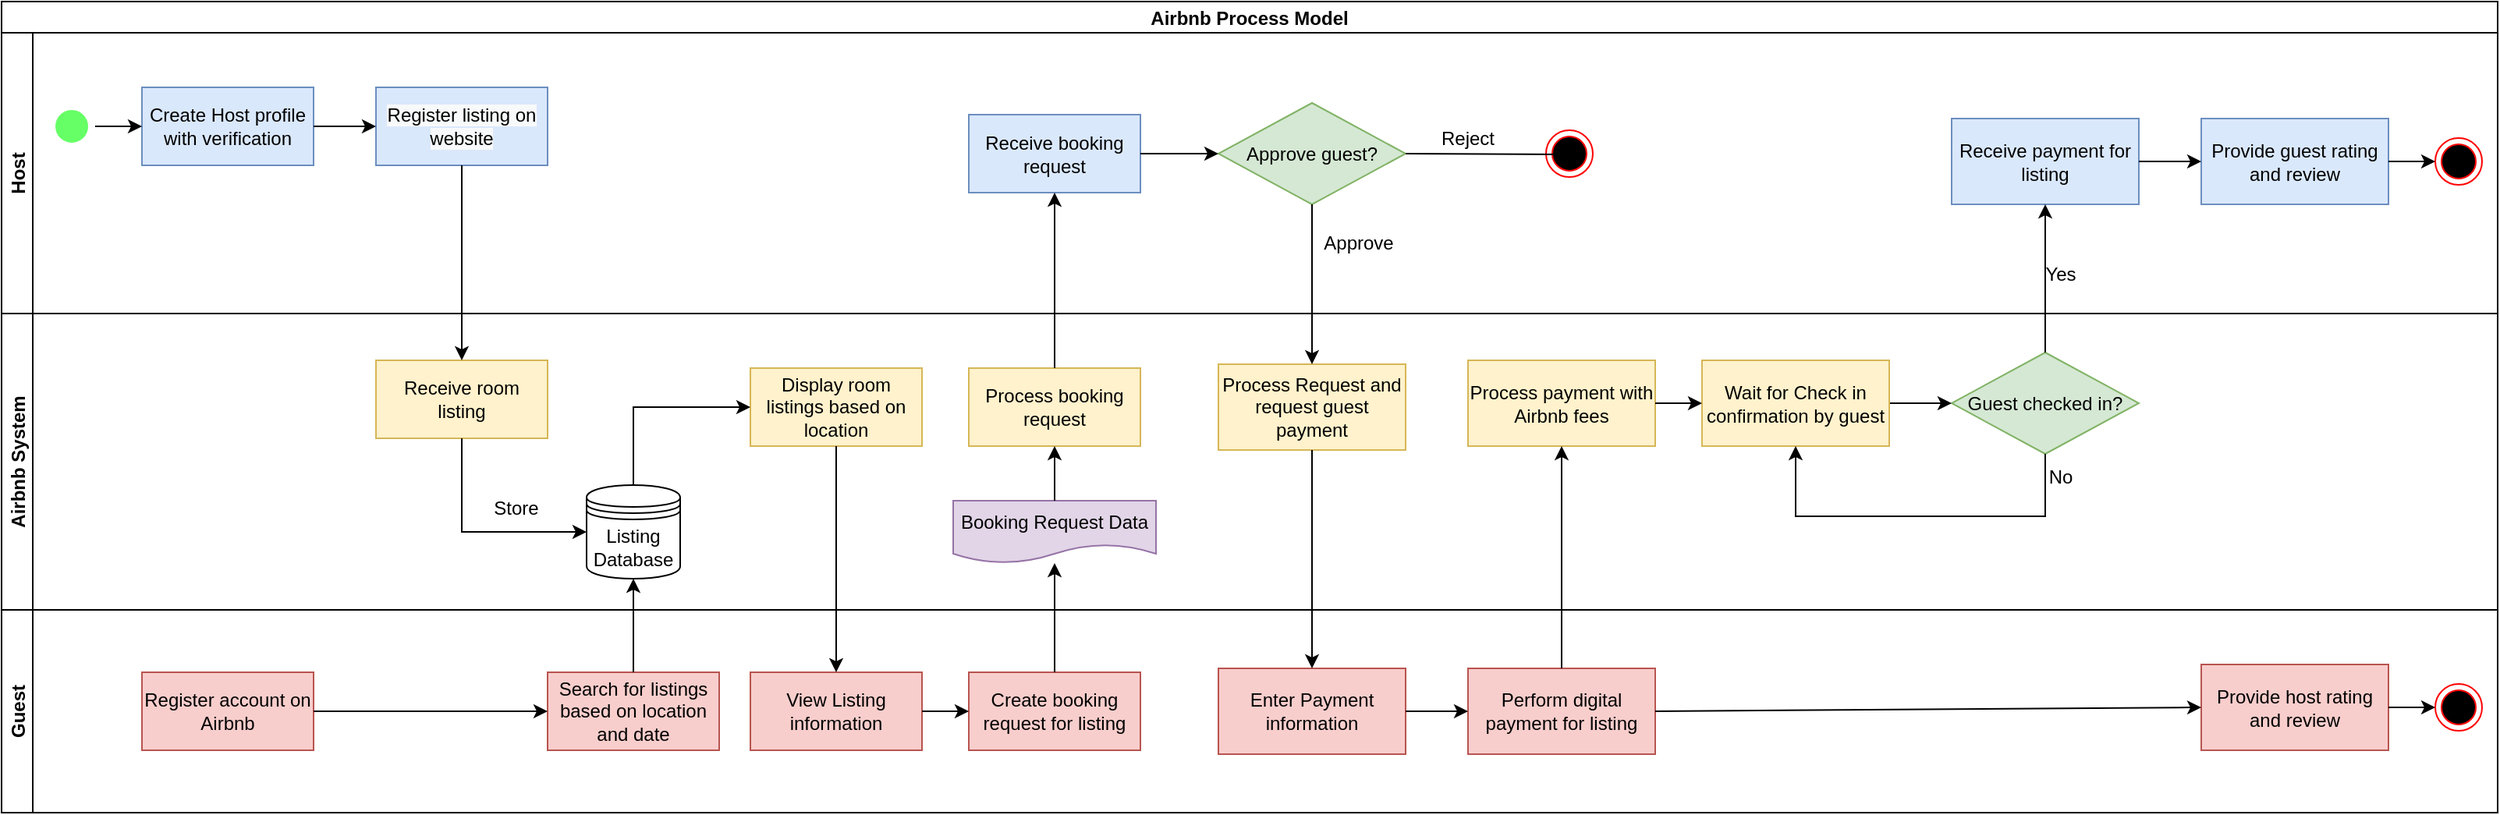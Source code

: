 <mxfile version="15.6.6" type="github">
  <diagram name="Page-1" id="e7e014a7-5840-1c2e-5031-d8a46d1fe8dd">
    <mxGraphModel dx="1955" dy="1170" grid="1" gridSize="10" guides="1" tooltips="1" connect="1" arrows="1" fold="1" page="1" pageScale="1" pageWidth="1169" pageHeight="826" background="none" math="0" shadow="0">
      <root>
        <mxCell id="0" />
        <mxCell id="1" parent="0" />
        <mxCell id="20" value="" style="endArrow=open;strokeColor=#FF0000;endFill=1;rounded=0" parent="1" edge="1">
          <mxGeometry relative="1" as="geometry">
            <mxPoint x="464.5" y="478" as="targetPoint" />
          </mxGeometry>
        </mxCell>
        <mxCell id="Uxc4Kmj1n3rFb8_PSOaM-61" value="Airbnb Process Model" style="swimlane;childLayout=stackLayout;resizeParent=1;resizeParentMax=0;horizontal=1;startSize=20;horizontalStack=0;" parent="1" vertex="1">
          <mxGeometry x="30" y="200" width="1600" height="520" as="geometry" />
        </mxCell>
        <mxCell id="Uxc4Kmj1n3rFb8_PSOaM-62" value="Host" style="swimlane;startSize=20;horizontal=0;" parent="Uxc4Kmj1n3rFb8_PSOaM-61" vertex="1">
          <mxGeometry y="20" width="1600" height="180" as="geometry" />
        </mxCell>
        <mxCell id="5" value="" style="ellipse;shape=startState;fillColor=#66FF66;strokeColor=#FFFFFF;rotation=-90;fontColor=default;" parent="Uxc4Kmj1n3rFb8_PSOaM-62" vertex="1">
          <mxGeometry x="30" y="45" width="30" height="30" as="geometry" />
        </mxCell>
        <mxCell id="Uxc4Kmj1n3rFb8_PSOaM-41" value="Create Host profile with verification" style="rounded=0;whiteSpace=wrap;html=1;rotation=0;fillColor=#dae8fc;strokeColor=#6c8ebf;fontColor=default;" parent="Uxc4Kmj1n3rFb8_PSOaM-62" vertex="1">
          <mxGeometry x="90" y="35" width="110" height="50" as="geometry" />
        </mxCell>
        <mxCell id="Uxc4Kmj1n3rFb8_PSOaM-65" value="&#xa;&#xa;&lt;span style=&quot;font-family: helvetica; font-size: 12px; font-style: normal; font-weight: 400; letter-spacing: normal; text-align: center; text-indent: 0px; text-transform: none; word-spacing: 0px; background-color: rgb(248, 249, 250); display: inline; float: none;&quot;&gt;Register listing on website&lt;/span&gt;&#xa;&#xa;" style="rounded=0;whiteSpace=wrap;html=1;rotation=0;fillColor=#dae8fc;strokeColor=#6c8ebf;fontColor=default;" parent="Uxc4Kmj1n3rFb8_PSOaM-62" vertex="1">
          <mxGeometry x="240" y="35" width="110" height="50" as="geometry" />
        </mxCell>
        <mxCell id="Uxc4Kmj1n3rFb8_PSOaM-75" value="Receive booking request" style="rounded=0;whiteSpace=wrap;html=1;rotation=0;fillColor=#dae8fc;strokeColor=#6c8ebf;fontColor=default;" parent="Uxc4Kmj1n3rFb8_PSOaM-62" vertex="1">
          <mxGeometry x="620" y="52.5" width="110" height="50" as="geometry" />
        </mxCell>
        <mxCell id="Uxc4Kmj1n3rFb8_PSOaM-76" value="Approve guest?" style="rhombus;whiteSpace=wrap;html=1;fillColor=#d5e8d4;strokeColor=#82b366;fontColor=default;" parent="Uxc4Kmj1n3rFb8_PSOaM-62" vertex="1">
          <mxGeometry x="780" y="45" width="120" height="65" as="geometry" />
        </mxCell>
        <mxCell id="Uxc4Kmj1n3rFb8_PSOaM-83" value="Receive payment for listing" style="rounded=0;whiteSpace=wrap;html=1;fillColor=#dae8fc;strokeColor=#6c8ebf;fontColor=default;" parent="Uxc4Kmj1n3rFb8_PSOaM-62" vertex="1">
          <mxGeometry x="1250" y="55" width="120" height="55" as="geometry" />
        </mxCell>
        <mxCell id="Uxc4Kmj1n3rFb8_PSOaM-84" value="" style="endArrow=classic;html=1;rounded=0;exitX=0.5;exitY=1;exitDx=0;exitDy=0;entryX=0;entryY=0.5;entryDx=0;entryDy=0;" parent="Uxc4Kmj1n3rFb8_PSOaM-62" source="5" target="Uxc4Kmj1n3rFb8_PSOaM-41" edge="1">
          <mxGeometry width="50" height="50" relative="1" as="geometry">
            <mxPoint x="-140" y="170" as="sourcePoint" />
            <mxPoint x="-90" y="120" as="targetPoint" />
          </mxGeometry>
        </mxCell>
        <mxCell id="Uxc4Kmj1n3rFb8_PSOaM-85" value="" style="endArrow=classic;html=1;rounded=0;exitX=1;exitY=0.5;exitDx=0;exitDy=0;entryX=0;entryY=0.5;entryDx=0;entryDy=0;" parent="Uxc4Kmj1n3rFb8_PSOaM-62" source="Uxc4Kmj1n3rFb8_PSOaM-41" target="Uxc4Kmj1n3rFb8_PSOaM-65" edge="1">
          <mxGeometry width="50" height="50" relative="1" as="geometry">
            <mxPoint x="-130" y="180" as="sourcePoint" />
            <mxPoint x="-80" y="130" as="targetPoint" />
          </mxGeometry>
        </mxCell>
        <mxCell id="Uxc4Kmj1n3rFb8_PSOaM-97" value="" style="endArrow=classic;html=1;rounded=0;exitX=1;exitY=0.5;exitDx=0;exitDy=0;entryX=0;entryY=0.5;entryDx=0;entryDy=0;" parent="Uxc4Kmj1n3rFb8_PSOaM-62" source="Uxc4Kmj1n3rFb8_PSOaM-75" target="Uxc4Kmj1n3rFb8_PSOaM-76" edge="1">
          <mxGeometry width="50" height="50" relative="1" as="geometry">
            <mxPoint x="860" y="580" as="sourcePoint" />
            <mxPoint x="910" y="530" as="targetPoint" />
          </mxGeometry>
        </mxCell>
        <mxCell id="Uxc4Kmj1n3rFb8_PSOaM-99" value="" style="ellipse;html=1;shape=endState;fillColor=#000000;strokeColor=#ff0000;" parent="Uxc4Kmj1n3rFb8_PSOaM-62" vertex="1">
          <mxGeometry x="990" y="62.5" width="30" height="30" as="geometry" />
        </mxCell>
        <mxCell id="Uxc4Kmj1n3rFb8_PSOaM-109" value="Provide guest rating and review" style="rounded=0;whiteSpace=wrap;html=1;fillColor=#dae8fc;strokeColor=#6c8ebf;fontColor=default;" parent="Uxc4Kmj1n3rFb8_PSOaM-62" vertex="1">
          <mxGeometry x="1410" y="55" width="120" height="55" as="geometry" />
        </mxCell>
        <mxCell id="Uxc4Kmj1n3rFb8_PSOaM-113" value="" style="endArrow=classic;html=1;rounded=0;exitX=1;exitY=0.5;exitDx=0;exitDy=0;entryX=0;entryY=0.5;entryDx=0;entryDy=0;" parent="Uxc4Kmj1n3rFb8_PSOaM-62" source="Uxc4Kmj1n3rFb8_PSOaM-83" target="Uxc4Kmj1n3rFb8_PSOaM-109" edge="1">
          <mxGeometry width="50" height="50" relative="1" as="geometry">
            <mxPoint x="1680" y="180" as="sourcePoint" />
            <mxPoint x="1730" y="130" as="targetPoint" />
          </mxGeometry>
        </mxCell>
        <mxCell id="Uxc4Kmj1n3rFb8_PSOaM-114" value="" style="ellipse;html=1;shape=endState;fillColor=#000000;strokeColor=#ff0000;" parent="Uxc4Kmj1n3rFb8_PSOaM-62" vertex="1">
          <mxGeometry x="1560" y="67.5" width="30" height="30" as="geometry" />
        </mxCell>
        <mxCell id="Uxc4Kmj1n3rFb8_PSOaM-115" value="" style="endArrow=classic;html=1;rounded=0;exitX=1;exitY=0.5;exitDx=0;exitDy=0;entryX=0;entryY=0.5;entryDx=0;entryDy=0;" parent="Uxc4Kmj1n3rFb8_PSOaM-62" source="Uxc4Kmj1n3rFb8_PSOaM-109" target="Uxc4Kmj1n3rFb8_PSOaM-114" edge="1">
          <mxGeometry width="50" height="50" relative="1" as="geometry">
            <mxPoint x="1700" y="160" as="sourcePoint" />
            <mxPoint x="1750" y="110" as="targetPoint" />
          </mxGeometry>
        </mxCell>
        <mxCell id="Uxc4Kmj1n3rFb8_PSOaM-118" value="Reject" style="text;html=1;strokeColor=none;fillColor=none;align=center;verticalAlign=middle;whiteSpace=wrap;rounded=0;" parent="Uxc4Kmj1n3rFb8_PSOaM-62" vertex="1">
          <mxGeometry x="910" y="52.5" width="60" height="30" as="geometry" />
        </mxCell>
        <mxCell id="Uxc4Kmj1n3rFb8_PSOaM-119" value="Approve" style="text;html=1;strokeColor=none;fillColor=none;align=center;verticalAlign=middle;whiteSpace=wrap;rounded=0;" parent="Uxc4Kmj1n3rFb8_PSOaM-62" vertex="1">
          <mxGeometry x="840" y="120" width="60" height="30" as="geometry" />
        </mxCell>
        <mxCell id="Uxc4Kmj1n3rFb8_PSOaM-123" value="Yes" style="text;html=1;strokeColor=none;fillColor=none;align=center;verticalAlign=middle;whiteSpace=wrap;rounded=0;" parent="Uxc4Kmj1n3rFb8_PSOaM-62" vertex="1">
          <mxGeometry x="1290" y="140" width="60" height="30" as="geometry" />
        </mxCell>
        <mxCell id="Uxc4Kmj1n3rFb8_PSOaM-63" value="Airbnb System" style="swimlane;startSize=20;horizontal=0;" parent="Uxc4Kmj1n3rFb8_PSOaM-61" vertex="1">
          <mxGeometry y="200" width="1600" height="190" as="geometry" />
        </mxCell>
        <mxCell id="Uxc4Kmj1n3rFb8_PSOaM-66" value="Receive room listing" style="rounded=0;whiteSpace=wrap;html=1;rotation=0;fillColor=#fff2cc;strokeColor=#d6b656;fontColor=default;" parent="Uxc4Kmj1n3rFb8_PSOaM-63" vertex="1">
          <mxGeometry x="240" y="30" width="110" height="50" as="geometry" />
        </mxCell>
        <mxCell id="Uxc4Kmj1n3rFb8_PSOaM-70" value="Display room listings based on location" style="rounded=0;whiteSpace=wrap;html=1;rotation=0;fillColor=#fff2cc;strokeColor=#d6b656;fontColor=default;" parent="Uxc4Kmj1n3rFb8_PSOaM-63" vertex="1">
          <mxGeometry x="480" y="35" width="110" height="50" as="geometry" />
        </mxCell>
        <mxCell id="Uxc4Kmj1n3rFb8_PSOaM-71" value="Listing Database" style="shape=datastore;whiteSpace=wrap;html=1;" parent="Uxc4Kmj1n3rFb8_PSOaM-63" vertex="1">
          <mxGeometry x="375" y="110" width="60" height="60" as="geometry" />
        </mxCell>
        <mxCell id="Uxc4Kmj1n3rFb8_PSOaM-74" value="Process booking request" style="rounded=0;whiteSpace=wrap;html=1;rotation=0;fillColor=#fff2cc;strokeColor=#d6b656;fontColor=default;" parent="Uxc4Kmj1n3rFb8_PSOaM-63" vertex="1">
          <mxGeometry x="620" y="35" width="110" height="50" as="geometry" />
        </mxCell>
        <mxCell id="Uxc4Kmj1n3rFb8_PSOaM-78" value="Process Request and request guest payment" style="rounded=0;whiteSpace=wrap;html=1;fillColor=#fff2cc;strokeColor=#d6b656;fontColor=default;" parent="Uxc4Kmj1n3rFb8_PSOaM-63" vertex="1">
          <mxGeometry x="780" y="32.5" width="120" height="55" as="geometry" />
        </mxCell>
        <mxCell id="Uxc4Kmj1n3rFb8_PSOaM-81" value="Process payment with Airbnb fees" style="rounded=0;whiteSpace=wrap;html=1;fillColor=#fff2cc;strokeColor=#d6b656;fontColor=default;" parent="Uxc4Kmj1n3rFb8_PSOaM-63" vertex="1">
          <mxGeometry x="940" y="30" width="120" height="55" as="geometry" />
        </mxCell>
        <mxCell id="Uxc4Kmj1n3rFb8_PSOaM-82" value="Guest checked in?" style="rhombus;whiteSpace=wrap;html=1;fillColor=#d5e8d4;strokeColor=#82b366;fontColor=default;" parent="Uxc4Kmj1n3rFb8_PSOaM-63" vertex="1">
          <mxGeometry x="1250" y="25" width="120" height="65" as="geometry" />
        </mxCell>
        <mxCell id="Uxc4Kmj1n3rFb8_PSOaM-87" value="" style="endArrow=classic;html=1;rounded=0;exitX=0.5;exitY=1;exitDx=0;exitDy=0;entryX=0;entryY=0.5;entryDx=0;entryDy=0;" parent="Uxc4Kmj1n3rFb8_PSOaM-63" source="Uxc4Kmj1n3rFb8_PSOaM-66" target="Uxc4Kmj1n3rFb8_PSOaM-71" edge="1">
          <mxGeometry width="50" height="50" relative="1" as="geometry">
            <mxPoint x="220" y="170" as="sourcePoint" />
            <mxPoint x="270" y="120" as="targetPoint" />
            <Array as="points">
              <mxPoint x="295" y="140" />
            </Array>
          </mxGeometry>
        </mxCell>
        <mxCell id="Uxc4Kmj1n3rFb8_PSOaM-88" value="" style="endArrow=classic;html=1;rounded=0;entryX=0;entryY=0.5;entryDx=0;entryDy=0;exitX=0.5;exitY=0;exitDx=0;exitDy=0;" parent="Uxc4Kmj1n3rFb8_PSOaM-63" source="Uxc4Kmj1n3rFb8_PSOaM-71" target="Uxc4Kmj1n3rFb8_PSOaM-70" edge="1">
          <mxGeometry width="50" height="50" relative="1" as="geometry">
            <mxPoint x="120" y="180" as="sourcePoint" />
            <mxPoint x="170" y="130" as="targetPoint" />
            <Array as="points">
              <mxPoint x="405" y="60" />
            </Array>
          </mxGeometry>
        </mxCell>
        <mxCell id="Uxc4Kmj1n3rFb8_PSOaM-94" value="Booking Request Data" style="shape=document;whiteSpace=wrap;html=1;boundedLbl=1;fillColor=#e1d5e7;strokeColor=#9673a6;fontColor=default;" parent="Uxc4Kmj1n3rFb8_PSOaM-63" vertex="1">
          <mxGeometry x="610" y="120" width="130" height="40" as="geometry" />
        </mxCell>
        <mxCell id="Uxc4Kmj1n3rFb8_PSOaM-95" value="" style="endArrow=classic;html=1;rounded=0;exitX=0.5;exitY=0;exitDx=0;exitDy=0;entryX=0.5;entryY=1;entryDx=0;entryDy=0;" parent="Uxc4Kmj1n3rFb8_PSOaM-63" source="Uxc4Kmj1n3rFb8_PSOaM-94" target="Uxc4Kmj1n3rFb8_PSOaM-74" edge="1">
          <mxGeometry width="50" height="50" relative="1" as="geometry">
            <mxPoint x="690" y="470" as="sourcePoint" />
            <mxPoint x="740" y="420" as="targetPoint" />
          </mxGeometry>
        </mxCell>
        <mxCell id="Uxc4Kmj1n3rFb8_PSOaM-104" value="" style="endArrow=classic;html=1;rounded=0;entryX=0;entryY=0.5;entryDx=0;entryDy=0;exitX=1;exitY=0.5;exitDx=0;exitDy=0;" parent="Uxc4Kmj1n3rFb8_PSOaM-63" source="Uxc4Kmj1n3rFb8_PSOaM-105" target="Uxc4Kmj1n3rFb8_PSOaM-82" edge="1">
          <mxGeometry width="50" height="50" relative="1" as="geometry">
            <mxPoint x="1300" y="140" as="sourcePoint" />
            <mxPoint x="1090" y="360" as="targetPoint" />
          </mxGeometry>
        </mxCell>
        <mxCell id="Uxc4Kmj1n3rFb8_PSOaM-105" value="Wait for Check in confirmation by guest" style="rounded=0;whiteSpace=wrap;html=1;fillColor=#fff2cc;strokeColor=#d6b656;fontColor=default;" parent="Uxc4Kmj1n3rFb8_PSOaM-63" vertex="1">
          <mxGeometry x="1090" y="30" width="120" height="55" as="geometry" />
        </mxCell>
        <mxCell id="Uxc4Kmj1n3rFb8_PSOaM-106" value="" style="endArrow=classic;html=1;rounded=0;exitX=1;exitY=0.5;exitDx=0;exitDy=0;entryX=0;entryY=0.5;entryDx=0;entryDy=0;" parent="Uxc4Kmj1n3rFb8_PSOaM-63" source="Uxc4Kmj1n3rFb8_PSOaM-81" target="Uxc4Kmj1n3rFb8_PSOaM-105" edge="1">
          <mxGeometry width="50" height="50" relative="1" as="geometry">
            <mxPoint x="1270" y="390" as="sourcePoint" />
            <mxPoint x="1320" y="340" as="targetPoint" />
          </mxGeometry>
        </mxCell>
        <mxCell id="Uxc4Kmj1n3rFb8_PSOaM-107" value="" style="endArrow=classic;html=1;rounded=0;exitX=0.5;exitY=1;exitDx=0;exitDy=0;entryX=0.5;entryY=1;entryDx=0;entryDy=0;" parent="Uxc4Kmj1n3rFb8_PSOaM-63" source="Uxc4Kmj1n3rFb8_PSOaM-82" target="Uxc4Kmj1n3rFb8_PSOaM-105" edge="1">
          <mxGeometry width="50" height="50" relative="1" as="geometry">
            <mxPoint x="1550" y="110" as="sourcePoint" />
            <mxPoint x="1600" y="60" as="targetPoint" />
            <Array as="points">
              <mxPoint x="1310" y="130" />
              <mxPoint x="1150" y="130" />
            </Array>
          </mxGeometry>
        </mxCell>
        <mxCell id="Uxc4Kmj1n3rFb8_PSOaM-117" value="Store" style="text;html=1;strokeColor=none;fillColor=none;align=center;verticalAlign=middle;whiteSpace=wrap;rounded=0;" parent="Uxc4Kmj1n3rFb8_PSOaM-63" vertex="1">
          <mxGeometry x="300" y="110" width="60" height="30" as="geometry" />
        </mxCell>
        <mxCell id="Uxc4Kmj1n3rFb8_PSOaM-120" value="No" style="text;html=1;strokeColor=none;fillColor=none;align=center;verticalAlign=middle;whiteSpace=wrap;rounded=0;" parent="Uxc4Kmj1n3rFb8_PSOaM-63" vertex="1">
          <mxGeometry x="1290" y="90" width="60" height="30" as="geometry" />
        </mxCell>
        <mxCell id="Uxc4Kmj1n3rFb8_PSOaM-64" value="Guest" style="swimlane;startSize=20;horizontal=0;" parent="Uxc4Kmj1n3rFb8_PSOaM-61" vertex="1">
          <mxGeometry y="390" width="1600" height="130" as="geometry" />
        </mxCell>
        <mxCell id="Uxc4Kmj1n3rFb8_PSOaM-67" value="Register account on Airbnb" style="rounded=0;whiteSpace=wrap;html=1;rotation=0;fillColor=#f8cecc;strokeColor=#b85450;fontColor=default;" parent="Uxc4Kmj1n3rFb8_PSOaM-64" vertex="1">
          <mxGeometry x="90" y="40" width="110" height="50" as="geometry" />
        </mxCell>
        <mxCell id="Uxc4Kmj1n3rFb8_PSOaM-68" value="Search for listings based on location and date" style="rounded=0;whiteSpace=wrap;html=1;rotation=0;fillColor=#f8cecc;strokeColor=#b85450;fontColor=default;" parent="Uxc4Kmj1n3rFb8_PSOaM-64" vertex="1">
          <mxGeometry x="350" y="40" width="110" height="50" as="geometry" />
        </mxCell>
        <mxCell id="Uxc4Kmj1n3rFb8_PSOaM-72" value="View Listing information" style="rounded=0;whiteSpace=wrap;html=1;rotation=0;fillColor=#f8cecc;strokeColor=#b85450;fontColor=default;" parent="Uxc4Kmj1n3rFb8_PSOaM-64" vertex="1">
          <mxGeometry x="480" y="40" width="110" height="50" as="geometry" />
        </mxCell>
        <mxCell id="Uxc4Kmj1n3rFb8_PSOaM-73" value="Create booking request for listing" style="rounded=0;whiteSpace=wrap;html=1;rotation=0;fillColor=#f8cecc;strokeColor=#b85450;fontColor=default;" parent="Uxc4Kmj1n3rFb8_PSOaM-64" vertex="1">
          <mxGeometry x="620" y="40" width="110" height="50" as="geometry" />
        </mxCell>
        <mxCell id="Uxc4Kmj1n3rFb8_PSOaM-79" value="Enter Payment information" style="rounded=0;whiteSpace=wrap;html=1;fillColor=#f8cecc;strokeColor=#b85450;fontColor=default;" parent="Uxc4Kmj1n3rFb8_PSOaM-64" vertex="1">
          <mxGeometry x="780" y="37.5" width="120" height="55" as="geometry" />
        </mxCell>
        <mxCell id="Uxc4Kmj1n3rFb8_PSOaM-80" value="Perform digital payment for listing" style="rounded=0;whiteSpace=wrap;html=1;fillColor=#f8cecc;strokeColor=#b85450;fontColor=default;" parent="Uxc4Kmj1n3rFb8_PSOaM-64" vertex="1">
          <mxGeometry x="940" y="37.5" width="120" height="55" as="geometry" />
        </mxCell>
        <mxCell id="Uxc4Kmj1n3rFb8_PSOaM-90" value="" style="endArrow=classic;html=1;rounded=0;exitX=1;exitY=0.5;exitDx=0;exitDy=0;entryX=0;entryY=0.5;entryDx=0;entryDy=0;" parent="Uxc4Kmj1n3rFb8_PSOaM-64" source="Uxc4Kmj1n3rFb8_PSOaM-67" target="Uxc4Kmj1n3rFb8_PSOaM-68" edge="1">
          <mxGeometry width="50" height="50" relative="1" as="geometry">
            <mxPoint x="370" y="200" as="sourcePoint" />
            <mxPoint x="420" y="150" as="targetPoint" />
          </mxGeometry>
        </mxCell>
        <mxCell id="Uxc4Kmj1n3rFb8_PSOaM-92" value="" style="endArrow=classic;html=1;rounded=0;exitX=1;exitY=0.5;exitDx=0;exitDy=0;entryX=0;entryY=0.5;entryDx=0;entryDy=0;" parent="Uxc4Kmj1n3rFb8_PSOaM-64" source="Uxc4Kmj1n3rFb8_PSOaM-72" target="Uxc4Kmj1n3rFb8_PSOaM-73" edge="1">
          <mxGeometry width="50" height="50" relative="1" as="geometry">
            <mxPoint x="390" y="230" as="sourcePoint" />
            <mxPoint x="440" y="180" as="targetPoint" />
          </mxGeometry>
        </mxCell>
        <mxCell id="Uxc4Kmj1n3rFb8_PSOaM-102" value="" style="endArrow=classic;html=1;rounded=0;exitX=1;exitY=0.5;exitDx=0;exitDy=0;entryX=0;entryY=0.5;entryDx=0;entryDy=0;" parent="Uxc4Kmj1n3rFb8_PSOaM-64" source="Uxc4Kmj1n3rFb8_PSOaM-79" target="Uxc4Kmj1n3rFb8_PSOaM-80" edge="1">
          <mxGeometry width="50" height="50" relative="1" as="geometry">
            <mxPoint x="960" y="250" as="sourcePoint" />
            <mxPoint x="1010" y="200" as="targetPoint" />
          </mxGeometry>
        </mxCell>
        <mxCell id="Uxc4Kmj1n3rFb8_PSOaM-111" value="Provide host rating and review" style="rounded=0;whiteSpace=wrap;html=1;fillColor=#f8cecc;strokeColor=#b85450;fontColor=default;" parent="Uxc4Kmj1n3rFb8_PSOaM-64" vertex="1">
          <mxGeometry x="1410" y="35" width="120" height="55" as="geometry" />
        </mxCell>
        <mxCell id="Uxc4Kmj1n3rFb8_PSOaM-112" value="" style="endArrow=classic;html=1;rounded=0;exitX=1;exitY=0.5;exitDx=0;exitDy=0;entryX=0;entryY=0.5;entryDx=0;entryDy=0;" parent="Uxc4Kmj1n3rFb8_PSOaM-64" source="Uxc4Kmj1n3rFb8_PSOaM-80" target="Uxc4Kmj1n3rFb8_PSOaM-111" edge="1">
          <mxGeometry width="50" height="50" relative="1" as="geometry">
            <mxPoint x="1700" y="-40" as="sourcePoint" />
            <mxPoint x="1750" y="-90" as="targetPoint" />
          </mxGeometry>
        </mxCell>
        <mxCell id="Uxc4Kmj1n3rFb8_PSOaM-110" value="" style="ellipse;html=1;shape=endState;fillColor=#000000;strokeColor=#ff0000;" parent="Uxc4Kmj1n3rFb8_PSOaM-64" vertex="1">
          <mxGeometry x="1560" y="47.5" width="30" height="30" as="geometry" />
        </mxCell>
        <mxCell id="Uxc4Kmj1n3rFb8_PSOaM-116" value="" style="endArrow=classic;html=1;rounded=0;exitX=1;exitY=0.5;exitDx=0;exitDy=0;entryX=0;entryY=0.5;entryDx=0;entryDy=0;" parent="Uxc4Kmj1n3rFb8_PSOaM-64" source="Uxc4Kmj1n3rFb8_PSOaM-111" target="Uxc4Kmj1n3rFb8_PSOaM-110" edge="1">
          <mxGeometry width="50" height="50" relative="1" as="geometry">
            <mxPoint x="1660" y="40" as="sourcePoint" />
            <mxPoint x="1710" y="-10" as="targetPoint" />
          </mxGeometry>
        </mxCell>
        <mxCell id="Uxc4Kmj1n3rFb8_PSOaM-86" value="" style="endArrow=classic;html=1;rounded=0;exitX=0.5;exitY=1;exitDx=0;exitDy=0;entryX=0.5;entryY=0;entryDx=0;entryDy=0;" parent="Uxc4Kmj1n3rFb8_PSOaM-61" source="Uxc4Kmj1n3rFb8_PSOaM-65" target="Uxc4Kmj1n3rFb8_PSOaM-66" edge="1">
          <mxGeometry width="50" height="50" relative="1" as="geometry">
            <mxPoint x="370" y="170" as="sourcePoint" />
            <mxPoint x="420" y="120" as="targetPoint" />
          </mxGeometry>
        </mxCell>
        <mxCell id="Uxc4Kmj1n3rFb8_PSOaM-89" value="" style="endArrow=classic;html=1;rounded=0;exitX=0.5;exitY=0;exitDx=0;exitDy=0;entryX=0.5;entryY=1;entryDx=0;entryDy=0;" parent="Uxc4Kmj1n3rFb8_PSOaM-61" source="Uxc4Kmj1n3rFb8_PSOaM-68" target="Uxc4Kmj1n3rFb8_PSOaM-71" edge="1">
          <mxGeometry width="50" height="50" relative="1" as="geometry">
            <mxPoint x="390" y="600" as="sourcePoint" />
            <mxPoint x="440" y="550" as="targetPoint" />
          </mxGeometry>
        </mxCell>
        <mxCell id="Uxc4Kmj1n3rFb8_PSOaM-91" value="" style="endArrow=classic;html=1;rounded=0;exitX=0.5;exitY=1;exitDx=0;exitDy=0;entryX=0.5;entryY=0;entryDx=0;entryDy=0;" parent="Uxc4Kmj1n3rFb8_PSOaM-61" source="Uxc4Kmj1n3rFb8_PSOaM-70" target="Uxc4Kmj1n3rFb8_PSOaM-72" edge="1">
          <mxGeometry width="50" height="50" relative="1" as="geometry">
            <mxPoint x="440" y="610" as="sourcePoint" />
            <mxPoint x="490" y="560" as="targetPoint" />
          </mxGeometry>
        </mxCell>
        <mxCell id="Uxc4Kmj1n3rFb8_PSOaM-96" value="" style="endArrow=classic;html=1;rounded=0;exitX=0.5;exitY=0;exitDx=0;exitDy=0;entryX=0.5;entryY=1;entryDx=0;entryDy=0;" parent="Uxc4Kmj1n3rFb8_PSOaM-61" source="Uxc4Kmj1n3rFb8_PSOaM-74" target="Uxc4Kmj1n3rFb8_PSOaM-75" edge="1">
          <mxGeometry width="50" height="50" relative="1" as="geometry">
            <mxPoint x="740" y="610" as="sourcePoint" />
            <mxPoint x="790" y="560" as="targetPoint" />
          </mxGeometry>
        </mxCell>
        <mxCell id="Uxc4Kmj1n3rFb8_PSOaM-100" value="" style="endArrow=classic;html=1;rounded=0;exitX=0.5;exitY=1;exitDx=0;exitDy=0;entryX=0.5;entryY=0;entryDx=0;entryDy=0;" parent="Uxc4Kmj1n3rFb8_PSOaM-61" source="Uxc4Kmj1n3rFb8_PSOaM-76" target="Uxc4Kmj1n3rFb8_PSOaM-78" edge="1">
          <mxGeometry width="50" height="50" relative="1" as="geometry">
            <mxPoint x="860" y="660" as="sourcePoint" />
            <mxPoint x="910" y="610" as="targetPoint" />
          </mxGeometry>
        </mxCell>
        <mxCell id="Uxc4Kmj1n3rFb8_PSOaM-101" value="" style="endArrow=classic;html=1;rounded=0;exitX=0.5;exitY=1;exitDx=0;exitDy=0;entryX=0.5;entryY=0;entryDx=0;entryDy=0;" parent="Uxc4Kmj1n3rFb8_PSOaM-61" source="Uxc4Kmj1n3rFb8_PSOaM-78" target="Uxc4Kmj1n3rFb8_PSOaM-79" edge="1">
          <mxGeometry width="50" height="50" relative="1" as="geometry">
            <mxPoint x="840" y="610" as="sourcePoint" />
            <mxPoint x="890" y="560" as="targetPoint" />
          </mxGeometry>
        </mxCell>
        <mxCell id="Uxc4Kmj1n3rFb8_PSOaM-103" value="" style="endArrow=classic;html=1;rounded=0;exitX=0.5;exitY=0;exitDx=0;exitDy=0;entryX=0.5;entryY=1;entryDx=0;entryDy=0;" parent="Uxc4Kmj1n3rFb8_PSOaM-61" source="Uxc4Kmj1n3rFb8_PSOaM-80" target="Uxc4Kmj1n3rFb8_PSOaM-81" edge="1">
          <mxGeometry width="50" height="50" relative="1" as="geometry">
            <mxPoint x="1060" y="610" as="sourcePoint" />
            <mxPoint x="1110" y="560" as="targetPoint" />
          </mxGeometry>
        </mxCell>
        <mxCell id="Uxc4Kmj1n3rFb8_PSOaM-108" value="" style="endArrow=classic;html=1;rounded=0;exitX=0.5;exitY=0;exitDx=0;exitDy=0;entryX=0.5;entryY=1;entryDx=0;entryDy=0;" parent="Uxc4Kmj1n3rFb8_PSOaM-61" source="Uxc4Kmj1n3rFb8_PSOaM-82" target="Uxc4Kmj1n3rFb8_PSOaM-83" edge="1">
          <mxGeometry width="50" height="50" relative="1" as="geometry">
            <mxPoint x="1590" y="270" as="sourcePoint" />
            <mxPoint x="1640" y="220" as="targetPoint" />
          </mxGeometry>
        </mxCell>
        <mxCell id="Uxc4Kmj1n3rFb8_PSOaM-93" value="" style="endArrow=classic;html=1;rounded=0;exitX=0.5;exitY=0;exitDx=0;exitDy=0;" parent="1" source="Uxc4Kmj1n3rFb8_PSOaM-73" edge="1">
          <mxGeometry width="50" height="50" relative="1" as="geometry">
            <mxPoint x="750" y="830" as="sourcePoint" />
            <mxPoint x="705" y="560" as="targetPoint" />
          </mxGeometry>
        </mxCell>
        <mxCell id="Uxc4Kmj1n3rFb8_PSOaM-98" value="" style="endArrow=classic;html=1;rounded=0;exitX=1;exitY=0.5;exitDx=0;exitDy=0;" parent="1" source="Uxc4Kmj1n3rFb8_PSOaM-76" edge="1">
          <mxGeometry width="50" height="50" relative="1" as="geometry">
            <mxPoint x="850" y="840" as="sourcePoint" />
            <mxPoint x="1040" y="298" as="targetPoint" />
          </mxGeometry>
        </mxCell>
      </root>
    </mxGraphModel>
  </diagram>
</mxfile>
